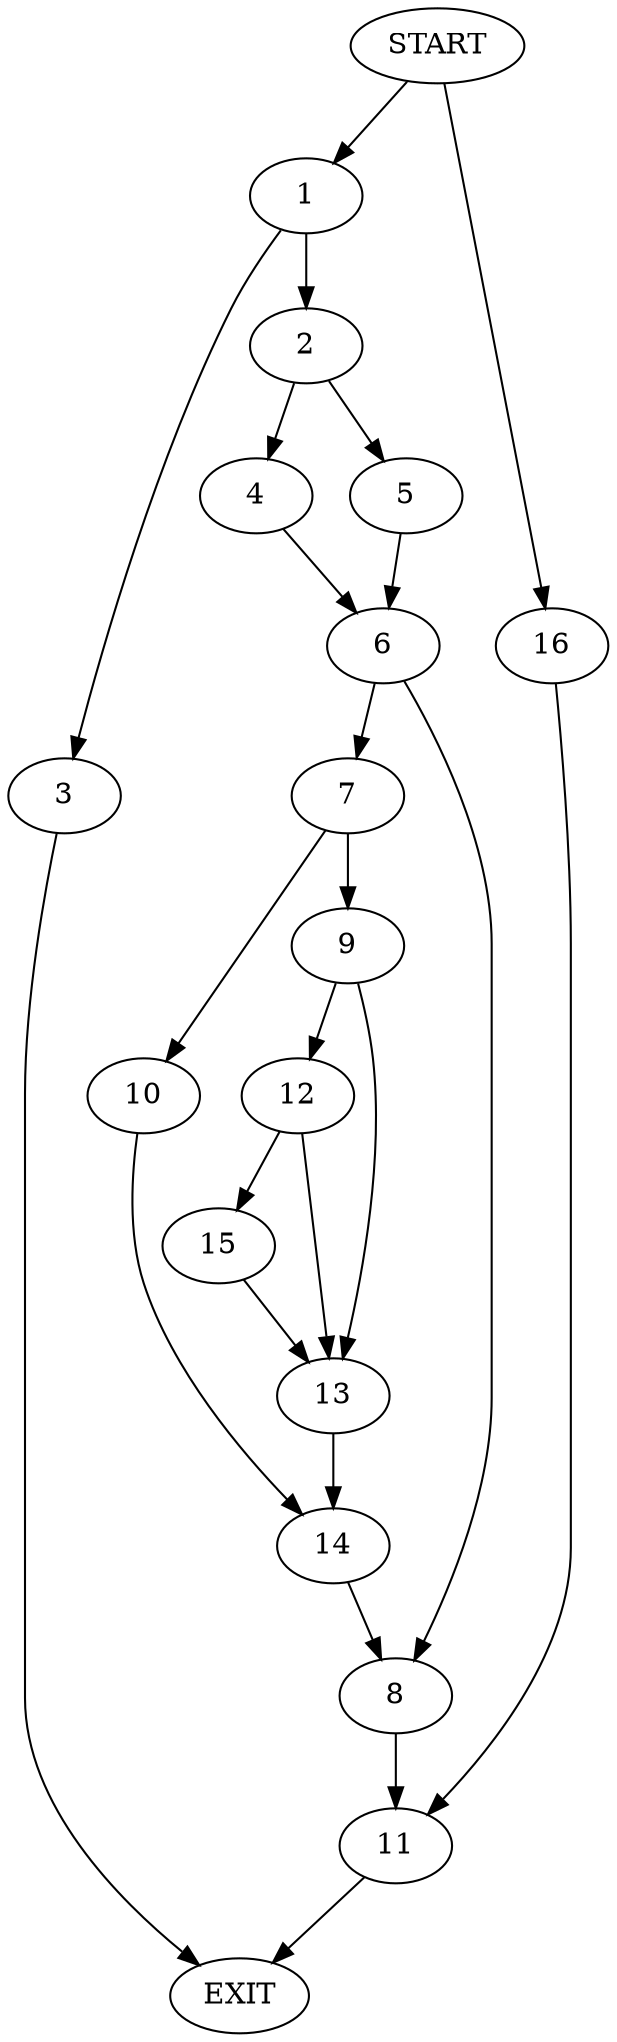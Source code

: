 digraph {
0 [label="START"]
17 [label="EXIT"]
0 -> 1
1 -> 2
1 -> 3
2 -> 4
2 -> 5
3 -> 17
5 -> 6
4 -> 6
6 -> 7
6 -> 8
7 -> 9
7 -> 10
8 -> 11
9 -> 12
9 -> 13
10 -> 14
12 -> 15
12 -> 13
13 -> 14
15 -> 13
14 -> 8
11 -> 17
0 -> 16
16 -> 11
}
